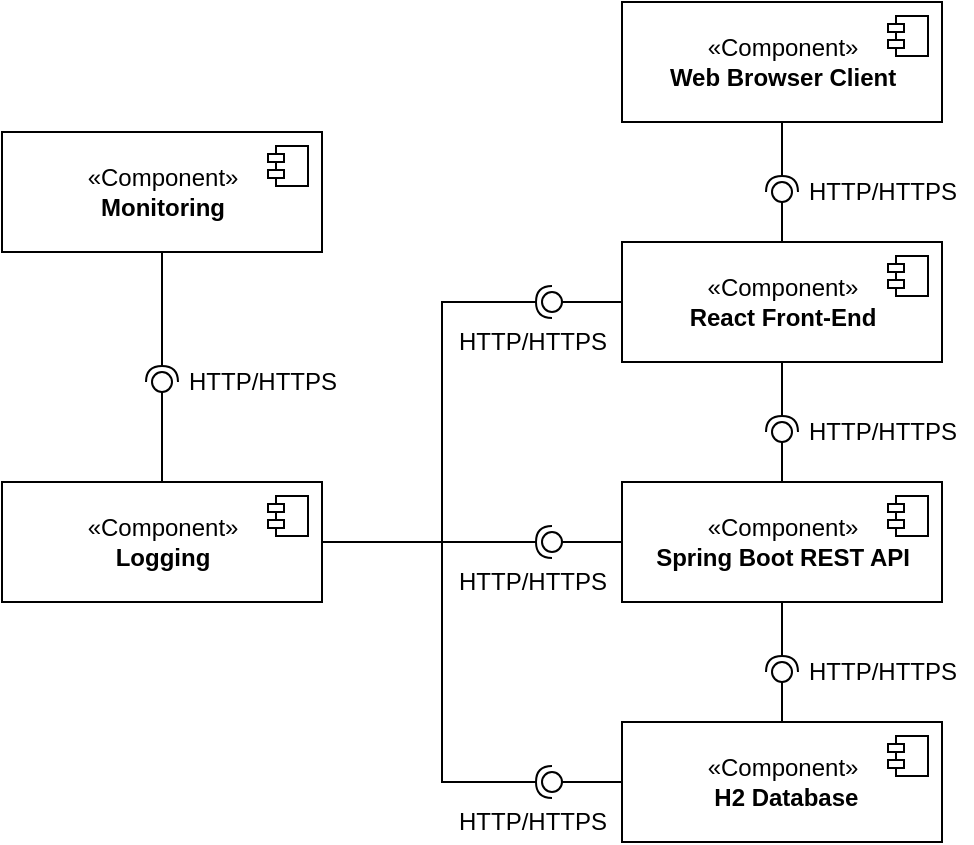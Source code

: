 <mxfile version="14.7.3" type="device"><diagram id="yxcQVxWhGXXxfbuz5Jmm" name="Page-1"><mxGraphModel dx="1422" dy="751" grid="1" gridSize="10" guides="1" tooltips="1" connect="1" arrows="1" fold="1" page="1" pageScale="1" pageWidth="827" pageHeight="1169" math="0" shadow="0"><root><mxCell id="0"/><mxCell id="1" parent="0"/><mxCell id="kQlkLIEMmI6PU8vVR6PC-3" value="«Component»&lt;br&gt;&lt;b&gt;Web Browser Client&lt;br&gt;&lt;/b&gt;" style="html=1;dropTarget=0;" parent="1" vertex="1"><mxGeometry x="480" y="120" width="160" height="60" as="geometry"/></mxCell><mxCell id="kQlkLIEMmI6PU8vVR6PC-4" value="" style="shape=module;jettyWidth=8;jettyHeight=4;" parent="kQlkLIEMmI6PU8vVR6PC-3" vertex="1"><mxGeometry x="1" width="20" height="20" relative="1" as="geometry"><mxPoint x="-27" y="7" as="offset"/></mxGeometry></mxCell><mxCell id="kQlkLIEMmI6PU8vVR6PC-7" value="«Component»&lt;br&gt;&lt;b&gt;React Front-End&lt;br&gt;&lt;/b&gt;" style="html=1;dropTarget=0;" parent="1" vertex="1"><mxGeometry x="480" y="240" width="160" height="60" as="geometry"/></mxCell><mxCell id="kQlkLIEMmI6PU8vVR6PC-8" value="" style="shape=module;jettyWidth=8;jettyHeight=4;" parent="kQlkLIEMmI6PU8vVR6PC-7" vertex="1"><mxGeometry x="1" width="20" height="20" relative="1" as="geometry"><mxPoint x="-27" y="7" as="offset"/></mxGeometry></mxCell><mxCell id="kQlkLIEMmI6PU8vVR6PC-13" value="«Component»&lt;br&gt;&lt;b&gt;Spring Boot REST API&lt;br&gt;&lt;/b&gt;" style="html=1;dropTarget=0;" parent="1" vertex="1"><mxGeometry x="480" y="360" width="160" height="60" as="geometry"/></mxCell><mxCell id="kQlkLIEMmI6PU8vVR6PC-14" value="" style="shape=module;jettyWidth=8;jettyHeight=4;" parent="kQlkLIEMmI6PU8vVR6PC-13" vertex="1"><mxGeometry x="1" width="20" height="20" relative="1" as="geometry"><mxPoint x="-27" y="7" as="offset"/></mxGeometry></mxCell><mxCell id="kQlkLIEMmI6PU8vVR6PC-17" value="«Component»&lt;br&gt;&lt;b&gt;&amp;nbsp;H2 Database&lt;br&gt;&lt;/b&gt;" style="html=1;dropTarget=0;" parent="1" vertex="1"><mxGeometry x="480" y="480" width="160" height="60" as="geometry"/></mxCell><mxCell id="kQlkLIEMmI6PU8vVR6PC-18" value="" style="shape=module;jettyWidth=8;jettyHeight=4;" parent="kQlkLIEMmI6PU8vVR6PC-17" vertex="1"><mxGeometry x="1" width="20" height="20" relative="1" as="geometry"><mxPoint x="-27" y="7" as="offset"/></mxGeometry></mxCell><mxCell id="kQlkLIEMmI6PU8vVR6PC-26" value="" style="rounded=0;orthogonalLoop=1;jettySize=auto;html=1;endArrow=none;endFill=0;exitX=0.5;exitY=0;exitDx=0;exitDy=0;" parent="1" source="kQlkLIEMmI6PU8vVR6PC-17" target="kQlkLIEMmI6PU8vVR6PC-28" edge="1"><mxGeometry relative="1" as="geometry"><mxPoint x="390" y="405" as="sourcePoint"/></mxGeometry></mxCell><mxCell id="kQlkLIEMmI6PU8vVR6PC-27" value="" style="rounded=0;orthogonalLoop=1;jettySize=auto;html=1;endArrow=halfCircle;endFill=0;entryX=0.5;entryY=0.5;entryDx=0;entryDy=0;endSize=6;strokeWidth=1;exitX=0.5;exitY=1;exitDx=0;exitDy=0;" parent="1" source="kQlkLIEMmI6PU8vVR6PC-13" target="kQlkLIEMmI6PU8vVR6PC-28" edge="1"><mxGeometry relative="1" as="geometry"><mxPoint x="430" y="405" as="sourcePoint"/></mxGeometry></mxCell><mxCell id="kQlkLIEMmI6PU8vVR6PC-28" value="" style="ellipse;whiteSpace=wrap;html=1;fontFamily=Helvetica;fontSize=12;fontColor=#000000;align=center;strokeColor=#000000;fillColor=#ffffff;points=[];aspect=fixed;resizable=0;" parent="1" vertex="1"><mxGeometry x="555" y="450" width="10" height="10" as="geometry"/></mxCell><mxCell id="kQlkLIEMmI6PU8vVR6PC-32" value="" style="rounded=0;orthogonalLoop=1;jettySize=auto;html=1;endArrow=none;endFill=0;exitX=0.5;exitY=0;exitDx=0;exitDy=0;" parent="1" source="kQlkLIEMmI6PU8vVR6PC-13" target="kQlkLIEMmI6PU8vVR6PC-34" edge="1"><mxGeometry relative="1" as="geometry"><mxPoint x="390" y="405" as="sourcePoint"/></mxGeometry></mxCell><mxCell id="kQlkLIEMmI6PU8vVR6PC-33" value="" style="rounded=0;orthogonalLoop=1;jettySize=auto;html=1;endArrow=halfCircle;endFill=0;entryX=0.5;entryY=0.5;entryDx=0;entryDy=0;endSize=6;strokeWidth=1;exitX=0.5;exitY=1;exitDx=0;exitDy=0;" parent="1" source="kQlkLIEMmI6PU8vVR6PC-7" target="kQlkLIEMmI6PU8vVR6PC-34" edge="1"><mxGeometry relative="1" as="geometry"><mxPoint x="430" y="405" as="sourcePoint"/></mxGeometry></mxCell><mxCell id="kQlkLIEMmI6PU8vVR6PC-34" value="" style="ellipse;whiteSpace=wrap;html=1;fontFamily=Helvetica;fontSize=12;fontColor=#000000;align=center;strokeColor=#000000;fillColor=#ffffff;points=[];aspect=fixed;resizable=0;" parent="1" vertex="1"><mxGeometry x="555" y="330" width="10" height="10" as="geometry"/></mxCell><mxCell id="kQlkLIEMmI6PU8vVR6PC-35" value="" style="rounded=0;orthogonalLoop=1;jettySize=auto;html=1;endArrow=none;endFill=0;exitX=0.5;exitY=0;exitDx=0;exitDy=0;" parent="1" source="kQlkLIEMmI6PU8vVR6PC-7" target="kQlkLIEMmI6PU8vVR6PC-37" edge="1"><mxGeometry relative="1" as="geometry"><mxPoint x="390" y="405" as="sourcePoint"/></mxGeometry></mxCell><mxCell id="kQlkLIEMmI6PU8vVR6PC-36" value="" style="rounded=0;orthogonalLoop=1;jettySize=auto;html=1;endArrow=halfCircle;endFill=0;entryX=0.5;entryY=0.5;entryDx=0;entryDy=0;endSize=6;strokeWidth=1;exitX=0.5;exitY=1;exitDx=0;exitDy=0;" parent="1" source="kQlkLIEMmI6PU8vVR6PC-3" target="kQlkLIEMmI6PU8vVR6PC-37" edge="1"><mxGeometry relative="1" as="geometry"><mxPoint x="430" y="405" as="sourcePoint"/></mxGeometry></mxCell><mxCell id="kQlkLIEMmI6PU8vVR6PC-37" value="" style="ellipse;whiteSpace=wrap;html=1;fontFamily=Helvetica;fontSize=12;fontColor=#000000;align=center;strokeColor=#000000;fillColor=#ffffff;points=[];aspect=fixed;resizable=0;" parent="1" vertex="1"><mxGeometry x="555" y="210" width="10" height="10" as="geometry"/></mxCell><mxCell id="kQlkLIEMmI6PU8vVR6PC-42" value="HTTP/HTTPS" style="text;html=1;align=center;verticalAlign=middle;resizable=0;points=[];autosize=1;" parent="1" vertex="1"><mxGeometry x="565" y="205" width="90" height="20" as="geometry"/></mxCell><mxCell id="kQlkLIEMmI6PU8vVR6PC-44" value="HTTP/HTTPS" style="text;html=1;align=center;verticalAlign=middle;resizable=0;points=[];autosize=1;" parent="1" vertex="1"><mxGeometry x="565" y="325" width="90" height="20" as="geometry"/></mxCell><mxCell id="kQlkLIEMmI6PU8vVR6PC-46" value="&lt;div&gt;HTTP/HTTPS&lt;/div&gt;" style="text;html=1;align=center;verticalAlign=middle;resizable=0;points=[];autosize=1;" parent="1" vertex="1"><mxGeometry x="565" y="445" width="90" height="20" as="geometry"/></mxCell><mxCell id="kQlkLIEMmI6PU8vVR6PC-47" value="«Component»&lt;br&gt;&lt;b&gt;Logging&lt;/b&gt;" style="html=1;dropTarget=0;" parent="1" vertex="1"><mxGeometry x="170" y="360" width="160" height="60" as="geometry"/></mxCell><mxCell id="kQlkLIEMmI6PU8vVR6PC-48" value="" style="shape=module;jettyWidth=8;jettyHeight=4;" parent="kQlkLIEMmI6PU8vVR6PC-47" vertex="1"><mxGeometry x="1" width="20" height="20" relative="1" as="geometry"><mxPoint x="-27" y="7" as="offset"/></mxGeometry></mxCell><mxCell id="kQlkLIEMmI6PU8vVR6PC-49" value="«Component»&lt;br&gt;&lt;b&gt;Monitoring&lt;/b&gt;" style="html=1;dropTarget=0;" parent="1" vertex="1"><mxGeometry x="170" y="185" width="160" height="60" as="geometry"/></mxCell><mxCell id="kQlkLIEMmI6PU8vVR6PC-50" value="" style="shape=module;jettyWidth=8;jettyHeight=4;" parent="kQlkLIEMmI6PU8vVR6PC-49" vertex="1"><mxGeometry x="1" width="20" height="20" relative="1" as="geometry"><mxPoint x="-27" y="7" as="offset"/></mxGeometry></mxCell><mxCell id="kQlkLIEMmI6PU8vVR6PC-66" value="" style="rounded=0;orthogonalLoop=1;jettySize=auto;html=1;endArrow=none;endFill=0;exitX=0;exitY=0.5;exitDx=0;exitDy=0;" parent="1" source="kQlkLIEMmI6PU8vVR6PC-7" target="kQlkLIEMmI6PU8vVR6PC-68" edge="1"><mxGeometry relative="1" as="geometry"><mxPoint x="390" y="465" as="sourcePoint"/></mxGeometry></mxCell><mxCell id="kQlkLIEMmI6PU8vVR6PC-67" value="" style="rounded=0;orthogonalLoop=1;jettySize=auto;html=1;endArrow=halfCircle;endFill=0;entryX=0.5;entryY=0.5;entryDx=0;entryDy=0;endSize=6;strokeWidth=1;" parent="1" target="kQlkLIEMmI6PU8vVR6PC-68" edge="1"><mxGeometry relative="1" as="geometry"><mxPoint x="330" y="390" as="sourcePoint"/><Array as="points"><mxPoint x="390" y="390"/><mxPoint x="390" y="270"/></Array></mxGeometry></mxCell><mxCell id="kQlkLIEMmI6PU8vVR6PC-68" value="" style="ellipse;whiteSpace=wrap;html=1;fontFamily=Helvetica;fontSize=12;fontColor=#000000;align=center;strokeColor=#000000;fillColor=#ffffff;points=[];aspect=fixed;resizable=0;" parent="1" vertex="1"><mxGeometry x="440" y="265" width="10" height="10" as="geometry"/></mxCell><mxCell id="kQlkLIEMmI6PU8vVR6PC-69" value="" style="rounded=0;orthogonalLoop=1;jettySize=auto;html=1;endArrow=none;endFill=0;exitX=0;exitY=0.5;exitDx=0;exitDy=0;" parent="1" source="kQlkLIEMmI6PU8vVR6PC-13" target="kQlkLIEMmI6PU8vVR6PC-71" edge="1"><mxGeometry relative="1" as="geometry"><mxPoint x="390" y="465" as="sourcePoint"/></mxGeometry></mxCell><mxCell id="kQlkLIEMmI6PU8vVR6PC-70" value="" style="rounded=0;orthogonalLoop=1;jettySize=auto;html=1;endArrow=halfCircle;endFill=0;entryX=0.5;entryY=0.5;entryDx=0;entryDy=0;endSize=6;strokeWidth=1;" parent="1" source="kQlkLIEMmI6PU8vVR6PC-47" target="kQlkLIEMmI6PU8vVR6PC-71" edge="1"><mxGeometry relative="1" as="geometry"><mxPoint x="430" y="465" as="sourcePoint"/><Array as="points"><mxPoint x="390" y="390"/></Array></mxGeometry></mxCell><mxCell id="kQlkLIEMmI6PU8vVR6PC-71" value="" style="ellipse;whiteSpace=wrap;html=1;fontFamily=Helvetica;fontSize=12;fontColor=#000000;align=center;strokeColor=#000000;fillColor=#ffffff;points=[];aspect=fixed;resizable=0;" parent="1" vertex="1"><mxGeometry x="440" y="385" width="10" height="10" as="geometry"/></mxCell><mxCell id="kQlkLIEMmI6PU8vVR6PC-72" value="" style="rounded=0;orthogonalLoop=1;jettySize=auto;html=1;endArrow=none;endFill=0;exitX=0;exitY=0.5;exitDx=0;exitDy=0;" parent="1" source="kQlkLIEMmI6PU8vVR6PC-17" target="kQlkLIEMmI6PU8vVR6PC-74" edge="1"><mxGeometry relative="1" as="geometry"><mxPoint x="390" y="465" as="sourcePoint"/></mxGeometry></mxCell><mxCell id="kQlkLIEMmI6PU8vVR6PC-73" value="" style="rounded=0;orthogonalLoop=1;jettySize=auto;html=1;endArrow=halfCircle;endFill=0;entryX=0.5;entryY=0.5;entryDx=0;entryDy=0;endSize=6;strokeWidth=1;exitX=1;exitY=0.5;exitDx=0;exitDy=0;" parent="1" source="kQlkLIEMmI6PU8vVR6PC-47" target="kQlkLIEMmI6PU8vVR6PC-74" edge="1"><mxGeometry relative="1" as="geometry"><mxPoint x="430" y="465" as="sourcePoint"/><Array as="points"><mxPoint x="390" y="390"/><mxPoint x="390" y="510"/></Array></mxGeometry></mxCell><mxCell id="kQlkLIEMmI6PU8vVR6PC-74" value="" style="ellipse;whiteSpace=wrap;html=1;fontFamily=Helvetica;fontSize=12;fontColor=#000000;align=center;strokeColor=#000000;fillColor=#ffffff;points=[];aspect=fixed;resizable=0;" parent="1" vertex="1"><mxGeometry x="440" y="505" width="10" height="10" as="geometry"/></mxCell><mxCell id="kQlkLIEMmI6PU8vVR6PC-75" value="" style="rounded=0;orthogonalLoop=1;jettySize=auto;html=1;endArrow=none;endFill=0;" parent="1" target="kQlkLIEMmI6PU8vVR6PC-77" edge="1"><mxGeometry relative="1" as="geometry"><mxPoint x="250" y="360" as="sourcePoint"/></mxGeometry></mxCell><mxCell id="kQlkLIEMmI6PU8vVR6PC-76" value="" style="rounded=0;orthogonalLoop=1;jettySize=auto;html=1;endArrow=halfCircle;endFill=0;entryX=0.5;entryY=0.5;entryDx=0;entryDy=0;endSize=6;strokeWidth=1;exitX=0.5;exitY=1;exitDx=0;exitDy=0;" parent="1" source="kQlkLIEMmI6PU8vVR6PC-49" target="kQlkLIEMmI6PU8vVR6PC-77" edge="1"><mxGeometry relative="1" as="geometry"><mxPoint x="250" y="250" as="sourcePoint"/></mxGeometry></mxCell><mxCell id="kQlkLIEMmI6PU8vVR6PC-77" value="" style="ellipse;whiteSpace=wrap;html=1;fontFamily=Helvetica;fontSize=12;fontColor=#000000;align=center;strokeColor=#000000;fillColor=#ffffff;points=[];aspect=fixed;resizable=0;" parent="1" vertex="1"><mxGeometry x="245" y="305" width="10" height="10" as="geometry"/></mxCell><mxCell id="kQlkLIEMmI6PU8vVR6PC-79" value="HTTP/HTTPS" style="text;html=1;align=center;verticalAlign=middle;resizable=0;points=[];autosize=1;" parent="1" vertex="1"><mxGeometry x="390" y="280" width="90" height="20" as="geometry"/></mxCell><mxCell id="kQlkLIEMmI6PU8vVR6PC-81" value="HTTP/HTTPS" style="text;html=1;align=center;verticalAlign=middle;resizable=0;points=[];autosize=1;" parent="1" vertex="1"><mxGeometry x="390" y="400" width="90" height="20" as="geometry"/></mxCell><mxCell id="kQlkLIEMmI6PU8vVR6PC-83" value="HTTP/HTTPS" style="text;html=1;align=center;verticalAlign=middle;resizable=0;points=[];autosize=1;" parent="1" vertex="1"><mxGeometry x="390" y="520" width="90" height="20" as="geometry"/></mxCell><mxCell id="kQlkLIEMmI6PU8vVR6PC-84" value="HTTP/HTTPS" style="text;html=1;align=center;verticalAlign=middle;resizable=0;points=[];autosize=1;" parent="1" vertex="1"><mxGeometry x="255" y="300" width="90" height="20" as="geometry"/></mxCell></root></mxGraphModel></diagram></mxfile>